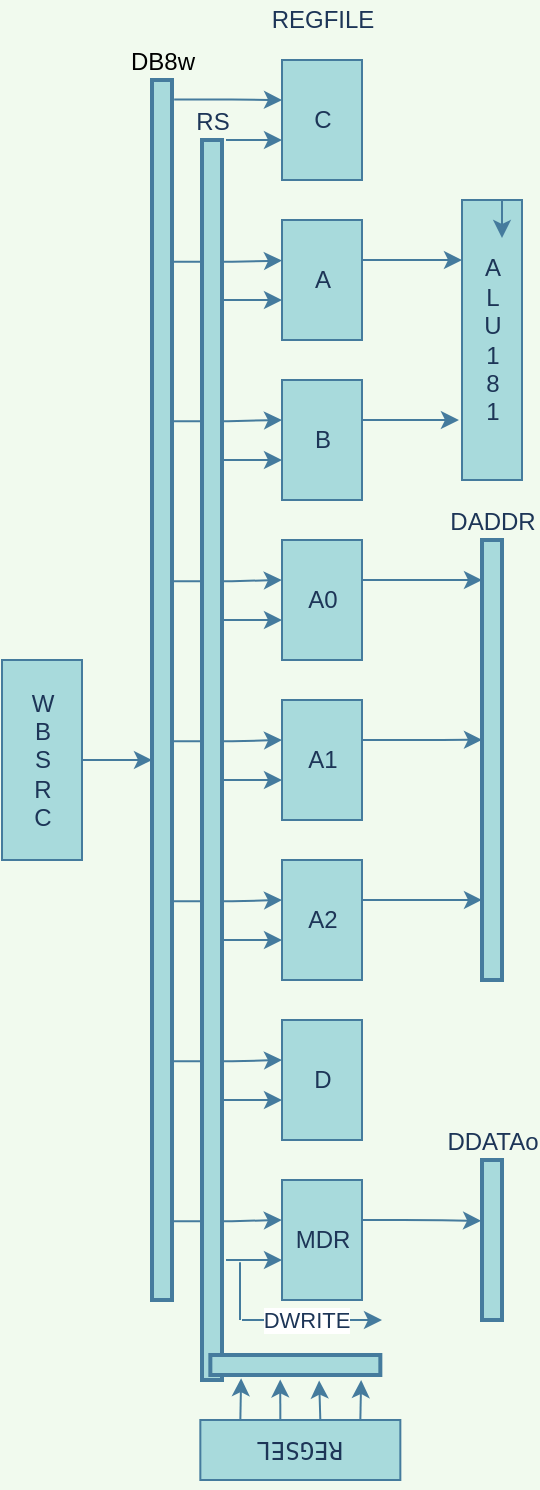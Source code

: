 <mxfile version="13.10.0" type="embed">
    <diagram id="cbt9Qx7Fi5rIDRPavKqh" name="Page-1">
        <mxGraphModel dx="780" dy="594" grid="1" gridSize="10" guides="1" tooltips="1" connect="1" arrows="1" fold="1" page="1" pageScale="1" pageWidth="1169" pageHeight="827" background="#F1FAEE" math="0" shadow="0">
            <root>
                <mxCell id="0"/>
                <mxCell id="1" parent="0"/>
                <mxCell id="4" style="edgeStyle=orthogonalEdgeStyle;rounded=0;orthogonalLoop=1;jettySize=auto;html=1;exitX=0;exitY=0;exitDx=40;exitDy=50;exitPerimeter=0;strokeColor=#457B9D;fillColor=#A8DADC;fontColor=#1D3557;labelBackgroundColor=#F1FAEE;" edge="1" parent="1" source="2" target="5">
                    <mxGeometry relative="1" as="geometry">
                        <mxPoint x="270.0" y="400.069" as="targetPoint"/>
                        <Array as="points">
                            <mxPoint x="250" y="400"/>
                            <mxPoint x="250" y="400"/>
                        </Array>
                    </mxGeometry>
                </mxCell>
                <mxCell id="2" value="W&lt;br&gt;B&lt;br&gt;S&lt;br&gt;R&lt;br&gt;C" style="shadow=0;dashed=0;align=center;html=1;strokeWidth=1;shape=mxgraph.rtl.abstract.entity;container=1;collapsible=0;kind=mux;drawPins=1;left=4;right=1;bottom=0;strokeColor=#457B9D;fillColor=#A8DADC;fontColor=#1D3557;" vertex="1" parent="1">
                    <mxGeometry x="190" y="350" width="40" height="100" as="geometry"/>
                </mxCell>
                <mxCell id="51" style="edgeStyle=orthogonalEdgeStyle;curved=0;rounded=1;sketch=0;orthogonalLoop=1;jettySize=auto;html=1;entryX=0;entryY=0;entryDx=0;entryDy=40;entryPerimeter=0;strokeColor=#457B9D;fillColor=#A8DADC;fontColor=#1D3557;labelBackgroundColor=#F1FAEE;" edge="1" parent="1" target="3">
                    <mxGeometry relative="1" as="geometry">
                        <mxPoint x="300" y="170" as="sourcePoint"/>
                        <Array as="points">
                            <mxPoint x="300" y="170"/>
                        </Array>
                    </mxGeometry>
                </mxCell>
                <mxCell id="54" style="edgeStyle=orthogonalEdgeStyle;curved=0;rounded=1;sketch=0;orthogonalLoop=1;jettySize=auto;html=1;exitX=0;exitY=0;exitDx=40;exitDy=20;exitPerimeter=0;entryX=0;entryY=0;entryDx=0;entryDy=30;entryPerimeter=0;strokeColor=#457B9D;fillColor=#A8DADC;fontColor=#1D3557;labelBackgroundColor=#F1FAEE;" edge="1" parent="1" source="3" target="53">
                    <mxGeometry relative="1" as="geometry"/>
                </mxCell>
                <mxCell id="3" value="A" style="shadow=0;dashed=0;align=center;html=1;strokeWidth=1;shape=mxgraph.rtl.abstract.entity;left=,:clk;right=,:np;top=0;bottom=0;drawPins=0;snapToPoint=1;resizable=0;editable=1;strokeColor=#457B9D;fillColor=#A8DADC;fontColor=#1D3557;" vertex="1" parent="1">
                    <mxGeometry x="330" y="130" width="40" height="60" as="geometry"/>
                </mxCell>
                <mxCell id="5" value="&lt;font color=&quot;#000000&quot;&gt;DB8w&lt;/font&gt;" style="shadow=0;dashed=0;align=center;html=1;strokeWidth=2;shape=mxgraph.rtl.abstract.bus;labelPosition=center;verticalLabelPosition=top;verticalAlign=bottom;strokeColor=#457B9D;fillColor=#A8DADC;fontColor=#1D3557;" vertex="1" parent="1">
                    <mxGeometry x="265" y="60" width="10" height="610" as="geometry"/>
                </mxCell>
                <mxCell id="13" style="edgeStyle=orthogonalEdgeStyle;rounded=0;orthogonalLoop=1;jettySize=auto;html=1;entryX=0;entryY=0;entryDx=0;entryDy=20;entryPerimeter=0;exitX=1.107;exitY=0.016;exitDx=0;exitDy=0;exitPerimeter=0;strokeColor=#457B9D;fillColor=#A8DADC;fontColor=#1D3557;labelBackgroundColor=#F1FAEE;" edge="1" parent="1" source="5" target="6">
                    <mxGeometry relative="1" as="geometry">
                        <mxPoint x="320" y="70" as="targetPoint"/>
                        <mxPoint x="280.0" y="69.724" as="sourcePoint"/>
                        <Array as="points">
                            <mxPoint x="305" y="70"/>
                        </Array>
                    </mxGeometry>
                </mxCell>
                <mxCell id="52" style="edgeStyle=orthogonalEdgeStyle;curved=0;rounded=1;sketch=0;orthogonalLoop=1;jettySize=auto;html=1;entryX=0;entryY=0;entryDx=0;entryDy=40;entryPerimeter=0;strokeColor=#457B9D;fillColor=#A8DADC;fontColor=#1D3557;labelBackgroundColor=#F1FAEE;" edge="1" parent="1" target="6">
                    <mxGeometry relative="1" as="geometry">
                        <mxPoint x="302" y="90" as="sourcePoint"/>
                        <Array as="points">
                            <mxPoint x="302" y="90"/>
                        </Array>
                    </mxGeometry>
                </mxCell>
                <mxCell id="6" value="C" style="shadow=0;dashed=0;align=center;html=1;strokeWidth=1;shape=mxgraph.rtl.abstract.entity;left=,:clk;right=,:np;top=0;bottom=0;drawPins=0;snapToPoint=1;resizable=0;editable=1;strokeColor=#457B9D;fillColor=#A8DADC;fontColor=#1D3557;" vertex="1" parent="1">
                    <mxGeometry x="330" y="50" width="40" height="60" as="geometry"/>
                </mxCell>
                <mxCell id="25" style="edgeStyle=orthogonalEdgeStyle;curved=0;rounded=1;sketch=0;orthogonalLoop=1;jettySize=auto;html=1;exitX=0;exitY=0;exitDx=40;exitDy=20;exitPerimeter=0;entryX=0;entryY=0.454;entryDx=0;entryDy=0;entryPerimeter=0;strokeColor=#457B9D;fillColor=#A8DADC;fontColor=#1D3557;labelBackgroundColor=#F1FAEE;" edge="1" parent="1" source="7" target="23">
                    <mxGeometry relative="1" as="geometry"/>
                </mxCell>
                <mxCell id="48" style="edgeStyle=orthogonalEdgeStyle;curved=0;rounded=1;sketch=0;orthogonalLoop=1;jettySize=auto;html=1;entryX=0;entryY=0;entryDx=0;entryDy=40;entryPerimeter=0;strokeColor=#457B9D;fillColor=#A8DADC;fontColor=#1D3557;labelBackgroundColor=#F1FAEE;" edge="1" parent="1" target="7">
                    <mxGeometry relative="1" as="geometry">
                        <mxPoint x="300" y="410" as="sourcePoint"/>
                        <Array as="points">
                            <mxPoint x="300" y="410"/>
                        </Array>
                    </mxGeometry>
                </mxCell>
                <mxCell id="7" value="A1" style="shadow=0;dashed=0;align=center;html=1;strokeWidth=1;shape=mxgraph.rtl.abstract.entity;left=,:clk;right=,:np;top=0;bottom=0;drawPins=0;snapToPoint=1;resizable=0;editable=1;strokeColor=#457B9D;fillColor=#A8DADC;fontColor=#1D3557;" vertex="1" parent="1">
                    <mxGeometry x="330" y="370" width="40" height="60" as="geometry"/>
                </mxCell>
                <mxCell id="50" style="edgeStyle=orthogonalEdgeStyle;curved=0;rounded=1;sketch=0;orthogonalLoop=1;jettySize=auto;html=1;entryX=0;entryY=0;entryDx=0;entryDy=40;entryPerimeter=0;strokeColor=#457B9D;fillColor=#A8DADC;fontColor=#1D3557;labelBackgroundColor=#F1FAEE;" edge="1" parent="1" target="8">
                    <mxGeometry relative="1" as="geometry">
                        <mxPoint x="300" y="250" as="sourcePoint"/>
                        <Array as="points">
                            <mxPoint x="300" y="250"/>
                        </Array>
                    </mxGeometry>
                </mxCell>
                <mxCell id="55" style="edgeStyle=orthogonalEdgeStyle;curved=0;rounded=1;sketch=0;orthogonalLoop=1;jettySize=auto;html=1;exitX=0;exitY=0;exitDx=40;exitDy=20;exitPerimeter=0;entryX=-0.051;entryY=0.786;entryDx=0;entryDy=0;entryPerimeter=0;strokeColor=#457B9D;fillColor=#A8DADC;fontColor=#1D3557;labelBackgroundColor=#F1FAEE;" edge="1" parent="1" source="8" target="53">
                    <mxGeometry relative="1" as="geometry"/>
                </mxCell>
                <mxCell id="8" value="B" style="shadow=0;dashed=0;align=center;html=1;strokeWidth=1;shape=mxgraph.rtl.abstract.entity;left=,:clk;right=,:np;top=0;bottom=0;drawPins=0;snapToPoint=1;resizable=0;editable=1;strokeColor=#457B9D;fillColor=#A8DADC;fontColor=#1D3557;" vertex="1" parent="1">
                    <mxGeometry x="330" y="210" width="40" height="60" as="geometry"/>
                </mxCell>
                <mxCell id="28" style="edgeStyle=orthogonalEdgeStyle;curved=0;rounded=1;sketch=0;orthogonalLoop=1;jettySize=auto;html=1;exitX=0;exitY=0;exitDx=40;exitDy=20;exitPerimeter=0;entryX=0;entryY=0.091;entryDx=0;entryDy=0;entryPerimeter=0;strokeColor=#457B9D;fillColor=#A8DADC;fontColor=#1D3557;labelBackgroundColor=#F1FAEE;" edge="1" parent="1" source="9" target="23">
                    <mxGeometry relative="1" as="geometry"/>
                </mxCell>
                <mxCell id="49" style="edgeStyle=orthogonalEdgeStyle;curved=0;rounded=1;sketch=0;orthogonalLoop=1;jettySize=auto;html=1;entryX=0;entryY=0;entryDx=0;entryDy=40;entryPerimeter=0;strokeColor=#457B9D;fillColor=#A8DADC;fontColor=#1D3557;labelBackgroundColor=#F1FAEE;" edge="1" parent="1" target="9">
                    <mxGeometry relative="1" as="geometry">
                        <mxPoint x="301" y="330" as="sourcePoint"/>
                        <Array as="points">
                            <mxPoint x="301" y="330"/>
                        </Array>
                    </mxGeometry>
                </mxCell>
                <mxCell id="9" value="A0" style="shadow=0;dashed=0;align=center;html=1;strokeWidth=1;shape=mxgraph.rtl.abstract.entity;left=,:clk;right=,:np;top=0;bottom=0;drawPins=0;snapToPoint=1;resizable=0;editable=1;strokeColor=#457B9D;fillColor=#A8DADC;fontColor=#1D3557;" vertex="1" parent="1">
                    <mxGeometry x="330" y="290" width="40" height="60" as="geometry"/>
                </mxCell>
                <mxCell id="27" style="edgeStyle=orthogonalEdgeStyle;curved=0;rounded=1;sketch=0;orthogonalLoop=1;jettySize=auto;html=1;exitX=0;exitY=0;exitDx=40;exitDy=20;exitPerimeter=0;entryX=0;entryY=0.818;entryDx=0;entryDy=0;entryPerimeter=0;strokeColor=#457B9D;fillColor=#A8DADC;fontColor=#1D3557;labelBackgroundColor=#F1FAEE;" edge="1" parent="1" source="10" target="23">
                    <mxGeometry relative="1" as="geometry"/>
                </mxCell>
                <mxCell id="47" style="edgeStyle=orthogonalEdgeStyle;curved=0;rounded=1;sketch=0;orthogonalLoop=1;jettySize=auto;html=1;entryX=0;entryY=0;entryDx=0;entryDy=40;entryPerimeter=0;strokeColor=#457B9D;fillColor=#A8DADC;fontColor=#1D3557;labelBackgroundColor=#F1FAEE;" edge="1" parent="1" target="10">
                    <mxGeometry relative="1" as="geometry">
                        <mxPoint x="300" y="490" as="sourcePoint"/>
                        <Array as="points">
                            <mxPoint x="300" y="490"/>
                        </Array>
                    </mxGeometry>
                </mxCell>
                <mxCell id="10" value="A2" style="shadow=0;dashed=0;align=center;html=1;strokeWidth=1;shape=mxgraph.rtl.abstract.entity;left=,:clk;right=,:np;top=0;bottom=0;drawPins=0;snapToPoint=1;resizable=0;editable=1;strokeColor=#457B9D;fillColor=#A8DADC;fontColor=#1D3557;" vertex="1" parent="1">
                    <mxGeometry x="330" y="450" width="40" height="60" as="geometry"/>
                </mxCell>
                <mxCell id="46" style="edgeStyle=orthogonalEdgeStyle;curved=0;rounded=1;sketch=0;orthogonalLoop=1;jettySize=auto;html=1;entryX=0;entryY=0;entryDx=0;entryDy=40;entryPerimeter=0;strokeColor=#457B9D;fillColor=#A8DADC;fontColor=#1D3557;labelBackgroundColor=#F1FAEE;" edge="1" parent="1" target="11">
                    <mxGeometry relative="1" as="geometry">
                        <mxPoint x="300" y="570" as="sourcePoint"/>
                        <Array as="points">
                            <mxPoint x="300" y="570"/>
                        </Array>
                    </mxGeometry>
                </mxCell>
                <mxCell id="11" value="D" style="shadow=0;dashed=0;align=center;html=1;strokeWidth=1;shape=mxgraph.rtl.abstract.entity;left=,:clk;right=,:np;top=0;bottom=0;drawPins=0;snapToPoint=1;resizable=0;editable=1;strokeColor=#457B9D;fillColor=#A8DADC;fontColor=#1D3557;" vertex="1" parent="1">
                    <mxGeometry x="330" y="530" width="40" height="60" as="geometry"/>
                </mxCell>
                <mxCell id="30" style="edgeStyle=orthogonalEdgeStyle;curved=0;rounded=1;sketch=0;orthogonalLoop=1;jettySize=auto;html=1;exitX=0;exitY=0;exitDx=40;exitDy=20;exitPerimeter=0;entryX=-0.047;entryY=0.38;entryDx=0;entryDy=0;entryPerimeter=0;strokeColor=#457B9D;fillColor=#A8DADC;fontColor=#1D3557;labelBackgroundColor=#F1FAEE;" edge="1" parent="1" source="12" target="29">
                    <mxGeometry relative="1" as="geometry"/>
                </mxCell>
                <mxCell id="45" style="edgeStyle=orthogonalEdgeStyle;curved=0;rounded=1;sketch=0;orthogonalLoop=1;jettySize=auto;html=1;entryX=0;entryY=0;entryDx=0;entryDy=40;entryPerimeter=0;strokeColor=#457B9D;fillColor=#A8DADC;fontColor=#1D3557;labelBackgroundColor=#F1FAEE;" edge="1" parent="1" target="12">
                    <mxGeometry relative="1" as="geometry">
                        <mxPoint x="302" y="650" as="sourcePoint"/>
                    </mxGeometry>
                </mxCell>
                <mxCell id="12" value="MDR" style="shadow=0;dashed=0;align=center;html=1;strokeWidth=1;shape=mxgraph.rtl.abstract.entity;left=,:clk;right=,:np;top=0;bottom=0;drawPins=0;snapToPoint=1;resizable=0;editable=1;strokeColor=#457B9D;fillColor=#A8DADC;fontColor=#1D3557;" vertex="1" parent="1">
                    <mxGeometry x="330" y="610" width="40" height="60" as="geometry"/>
                </mxCell>
                <mxCell id="14" style="edgeStyle=orthogonalEdgeStyle;rounded=0;orthogonalLoop=1;jettySize=auto;html=1;entryX=0;entryY=0;entryDx=0;entryDy=20;entryPerimeter=0;exitX=1.009;exitY=0.149;exitDx=0;exitDy=0;exitPerimeter=0;strokeColor=#457B9D;fillColor=#A8DADC;fontColor=#1D3557;labelBackgroundColor=#F1FAEE;" edge="1" parent="1" source="5">
                    <mxGeometry relative="1" as="geometry">
                        <mxPoint x="330.0" y="150.31" as="targetPoint"/>
                        <mxPoint x="280.0" y="150.034" as="sourcePoint"/>
                        <Array as="points">
                            <mxPoint x="305" y="151"/>
                        </Array>
                    </mxGeometry>
                </mxCell>
                <mxCell id="15" style="edgeStyle=orthogonalEdgeStyle;rounded=0;orthogonalLoop=1;jettySize=auto;html=1;entryX=0;entryY=0;entryDx=0;entryDy=20;entryPerimeter=0;exitX=1.009;exitY=0.149;exitDx=0;exitDy=0;exitPerimeter=0;strokeColor=#457B9D;fillColor=#A8DADC;fontColor=#1D3557;labelBackgroundColor=#F1FAEE;" edge="1" parent="1">
                    <mxGeometry relative="1" as="geometry">
                        <mxPoint x="330" y="230.0" as="targetPoint"/>
                        <mxPoint x="275.09" y="230.58" as="sourcePoint"/>
                        <Array as="points">
                            <mxPoint x="303" y="231"/>
                        </Array>
                    </mxGeometry>
                </mxCell>
                <mxCell id="16" style="edgeStyle=orthogonalEdgeStyle;rounded=0;orthogonalLoop=1;jettySize=auto;html=1;entryX=0;entryY=0;entryDx=0;entryDy=20;entryPerimeter=0;exitX=1.009;exitY=0.149;exitDx=0;exitDy=0;exitPerimeter=0;strokeColor=#457B9D;fillColor=#A8DADC;fontColor=#1D3557;labelBackgroundColor=#F1FAEE;" edge="1" parent="1">
                    <mxGeometry relative="1" as="geometry">
                        <mxPoint x="329.91" y="310" as="targetPoint"/>
                        <mxPoint x="275" y="310.58" as="sourcePoint"/>
                        <Array as="points">
                            <mxPoint x="304.91" y="310.69"/>
                        </Array>
                    </mxGeometry>
                </mxCell>
                <mxCell id="18" style="edgeStyle=orthogonalEdgeStyle;rounded=0;orthogonalLoop=1;jettySize=auto;html=1;entryX=0;entryY=0;entryDx=0;entryDy=20;entryPerimeter=0;exitX=1.009;exitY=0.149;exitDx=0;exitDy=0;exitPerimeter=0;strokeColor=#457B9D;fillColor=#A8DADC;fontColor=#1D3557;labelBackgroundColor=#F1FAEE;" edge="1" parent="1">
                    <mxGeometry relative="1" as="geometry">
                        <mxPoint x="330.0" y="390" as="targetPoint"/>
                        <mxPoint x="275.09" y="390.58" as="sourcePoint"/>
                        <Array as="points">
                            <mxPoint x="305" y="390.69"/>
                        </Array>
                    </mxGeometry>
                </mxCell>
                <mxCell id="19" style="edgeStyle=orthogonalEdgeStyle;rounded=0;orthogonalLoop=1;jettySize=auto;html=1;entryX=0;entryY=0;entryDx=0;entryDy=20;entryPerimeter=0;exitX=1.009;exitY=0.149;exitDx=0;exitDy=0;exitPerimeter=0;strokeColor=#457B9D;fillColor=#A8DADC;fontColor=#1D3557;labelBackgroundColor=#F1FAEE;" edge="1" parent="1">
                    <mxGeometry relative="1" as="geometry">
                        <mxPoint x="330.0" y="470" as="targetPoint"/>
                        <mxPoint x="275.09" y="470.58" as="sourcePoint"/>
                        <Array as="points">
                            <mxPoint x="305" y="470.69"/>
                        </Array>
                    </mxGeometry>
                </mxCell>
                <mxCell id="20" style="edgeStyle=orthogonalEdgeStyle;rounded=0;orthogonalLoop=1;jettySize=auto;html=1;entryX=0;entryY=0;entryDx=0;entryDy=20;entryPerimeter=0;exitX=1.009;exitY=0.149;exitDx=0;exitDy=0;exitPerimeter=0;strokeColor=#457B9D;fillColor=#A8DADC;fontColor=#1D3557;labelBackgroundColor=#F1FAEE;" edge="1" parent="1">
                    <mxGeometry relative="1" as="geometry">
                        <mxPoint x="330.0" y="550" as="targetPoint"/>
                        <mxPoint x="275.09" y="550.58" as="sourcePoint"/>
                        <Array as="points">
                            <mxPoint x="305" y="550.69"/>
                        </Array>
                    </mxGeometry>
                </mxCell>
                <mxCell id="21" style="edgeStyle=orthogonalEdgeStyle;rounded=0;orthogonalLoop=1;jettySize=auto;html=1;entryX=0;entryY=0;entryDx=0;entryDy=20;entryPerimeter=0;exitX=1.009;exitY=0.149;exitDx=0;exitDy=0;exitPerimeter=0;strokeColor=#457B9D;fillColor=#A8DADC;fontColor=#1D3557;labelBackgroundColor=#F1FAEE;" edge="1" parent="1">
                    <mxGeometry relative="1" as="geometry">
                        <mxPoint x="329.91" y="630" as="targetPoint"/>
                        <mxPoint x="275" y="630.58" as="sourcePoint"/>
                        <Array as="points">
                            <mxPoint x="304.91" y="630.69"/>
                        </Array>
                    </mxGeometry>
                </mxCell>
                <mxCell id="23" value="DADDR" style="shadow=0;dashed=0;align=center;html=1;strokeWidth=2;shape=mxgraph.rtl.abstract.bus;labelPosition=center;verticalLabelPosition=top;verticalAlign=bottom;rounded=0;sketch=0;fillColor=#A8DADC;fontColor=#1D3557;strokeColor=#457B9D;" vertex="1" parent="1">
                    <mxGeometry x="430" y="290" width="10" height="220" as="geometry"/>
                </mxCell>
                <mxCell id="29" value="DDATAo" style="shadow=0;dashed=0;align=center;html=1;strokeWidth=2;shape=mxgraph.rtl.abstract.bus;labelPosition=center;verticalLabelPosition=top;verticalAlign=bottom;rounded=0;sketch=0;fillColor=#A8DADC;fontColor=#1D3557;strokeColor=#457B9D;" vertex="1" parent="1">
                    <mxGeometry x="430" y="600" width="10" height="80" as="geometry"/>
                </mxCell>
                <mxCell id="41" style="edgeStyle=orthogonalEdgeStyle;curved=0;rounded=1;sketch=0;orthogonalLoop=1;jettySize=auto;html=1;exitX=0;exitY=0;exitDx=30;exitDy=80;exitPerimeter=0;entryX=-0.16;entryY=0.181;entryDx=0;entryDy=0;entryPerimeter=0;strokeColor=#457B9D;fillColor=#A8DADC;fontColor=#1D3557;labelBackgroundColor=#F1FAEE;" edge="1" parent="1" source="31" target="33">
                    <mxGeometry relative="1" as="geometry"/>
                </mxCell>
                <mxCell id="42" style="edgeStyle=orthogonalEdgeStyle;curved=0;rounded=1;sketch=0;orthogonalLoop=1;jettySize=auto;html=1;exitX=0;exitY=0;exitDx=30;exitDy=60;exitPerimeter=0;entryX=-0.22;entryY=0.411;entryDx=0;entryDy=0;entryPerimeter=0;strokeColor=#457B9D;fillColor=#A8DADC;fontColor=#1D3557;labelBackgroundColor=#F1FAEE;" edge="1" parent="1" source="31" target="33">
                    <mxGeometry relative="1" as="geometry"/>
                </mxCell>
                <mxCell id="43" style="edgeStyle=orthogonalEdgeStyle;curved=0;rounded=1;sketch=0;orthogonalLoop=1;jettySize=auto;html=1;exitX=0;exitY=0;exitDx=30;exitDy=40;exitPerimeter=0;entryX=-0.28;entryY=0.64;entryDx=0;entryDy=0;entryPerimeter=0;strokeColor=#457B9D;fillColor=#A8DADC;fontColor=#1D3557;labelBackgroundColor=#F1FAEE;" edge="1" parent="1" source="31" target="33">
                    <mxGeometry relative="1" as="geometry"/>
                </mxCell>
                <mxCell id="44" style="edgeStyle=orthogonalEdgeStyle;curved=0;rounded=1;sketch=0;orthogonalLoop=1;jettySize=auto;html=1;exitX=0;exitY=0;exitDx=30;exitDy=20;exitPerimeter=0;entryX=-0.25;entryY=0.887;entryDx=0;entryDy=0;entryPerimeter=0;strokeColor=#457B9D;fillColor=#A8DADC;fontColor=#1D3557;labelBackgroundColor=#F1FAEE;" edge="1" parent="1" source="31" target="33">
                    <mxGeometry relative="1" as="geometry"/>
                </mxCell>
                <mxCell id="31" value="&lt;pre&gt;REGSEL&lt;/pre&gt;" style="shadow=0;dashed=0;align=center;html=1;strokeWidth=1;shape=mxgraph.rtl.abstract.entity;container=1;collapsible=0;kind=demux;drawPins=0;left=1;right=4;bottom=0;rounded=0;sketch=0;fillColor=#A8DADC;fontColor=#1D3557;rotation=-90;flipH=0;flipV=1;rightRot=180;textDirection=ltr;labelPosition=center;verticalLabelPosition=middle;verticalAlign=middle;horizontal=0;strokeColor=#457B9D;" vertex="1" parent="1">
                    <mxGeometry x="324.17" y="695" width="30" height="100" as="geometry"/>
                </mxCell>
                <mxCell id="32" value="RS" style="shadow=0;dashed=0;align=center;html=1;strokeWidth=2;shape=mxgraph.rtl.abstract.bus;labelPosition=center;verticalLabelPosition=top;verticalAlign=bottom;rounded=0;sketch=0;fillColor=#A8DADC;fontColor=#1D3557;strokeColor=#457B9D;" vertex="1" parent="1">
                    <mxGeometry x="290" y="90" width="10" height="620" as="geometry"/>
                </mxCell>
                <mxCell id="33" value="" style="shadow=0;dashed=0;align=center;html=1;strokeWidth=2;shape=mxgraph.rtl.abstract.bus;labelPosition=center;verticalLabelPosition=top;verticalAlign=bottom;rounded=0;sketch=0;fillColor=#A8DADC;fontColor=#1D3557;rotation=-90;strokeColor=#457B9D;" vertex="1" parent="1">
                    <mxGeometry x="331.67" y="660" width="10" height="85" as="geometry"/>
                </mxCell>
                <mxCell id="53" value="A&lt;br&gt;L&lt;br&gt;U&lt;br&gt;1&lt;br&gt;8&lt;br&gt;1" style="shadow=0;dashed=0;align=center;html=1;strokeWidth=1;shape=mxgraph.rtl.abstract.entity;container=1;collapsible=0;kind=mux;drawPins=0;left=4;right=1;bottom=0;rounded=0;sketch=0;fillColor=#A8DADC;fontColor=#1D3557;strokeColor=#457B9D;" vertex="1" parent="1">
                    <mxGeometry x="420" y="120" width="30" height="140" as="geometry"/>
                </mxCell>
                <mxCell id="56" style="edgeStyle=orthogonalEdgeStyle;curved=0;rounded=1;sketch=0;orthogonalLoop=1;jettySize=auto;html=1;exitX=0;exitY=0;exitDx=20;exitDy=0;exitPerimeter=0;entryX=0;entryY=0;entryDx=20;entryDy=19;entryPerimeter=0;strokeColor=#457B9D;fillColor=#A8DADC;fontColor=#1D3557;labelBackgroundColor=#F1FAEE;" edge="1" parent="1" source="53" target="53">
                    <mxGeometry relative="1" as="geometry"/>
                </mxCell>
                <mxCell id="76" value="" style="endArrow=classic;html=1;strokeColor=#457B9D;fillColor=#A8DADC;fontColor=#1D3557;" edge="1" parent="1">
                    <mxGeometry width="50" height="50" relative="1" as="geometry">
                        <mxPoint x="310" y="680" as="sourcePoint"/>
                        <mxPoint x="380" y="680" as="targetPoint"/>
                    </mxGeometry>
                </mxCell>
                <mxCell id="77" value="&lt;span style=&quot;background-color: rgb(255 , 255 , 255)&quot;&gt;DWRITE&lt;/span&gt;" style="edgeLabel;html=1;align=center;verticalAlign=middle;resizable=0;points=[];fontColor=#1D3557;" vertex="1" connectable="0" parent="76">
                    <mxGeometry x="-0.352" y="1" relative="1" as="geometry">
                        <mxPoint x="8.91" y="1" as="offset"/>
                    </mxGeometry>
                </mxCell>
                <mxCell id="79" value="" style="endArrow=none;html=1;strokeColor=#457B9D;fillColor=#A8DADC;fontColor=#1D3557;entryX=0.25;entryY=2.25;entryDx=0;entryDy=0;entryPerimeter=0;" edge="1" parent="1" target="45">
                    <mxGeometry width="50" height="50" relative="1" as="geometry">
                        <mxPoint x="309" y="680" as="sourcePoint"/>
                        <mxPoint x="390" y="650" as="targetPoint"/>
                    </mxGeometry>
                </mxCell>
                <mxCell id="82" value="REGFILE" style="text;html=1;align=center;verticalAlign=middle;resizable=0;points=[];autosize=1;fontColor=#1D3557;" vertex="1" parent="1">
                    <mxGeometry x="315" y="20" width="70" height="20" as="geometry"/>
                </mxCell>
            </root>
        </mxGraphModel>
    </diagram>
</mxfile>